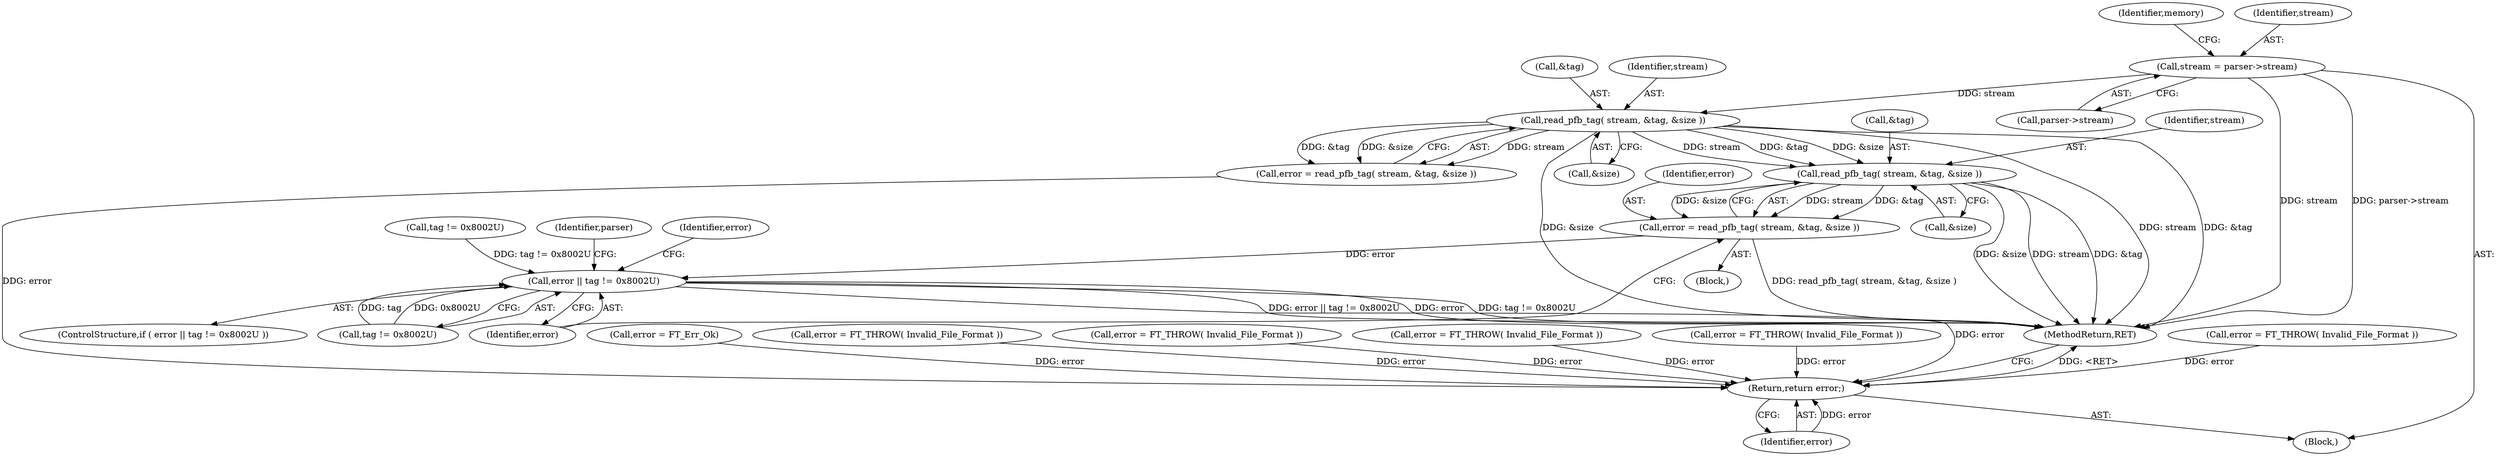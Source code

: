 digraph "0_savannah_e3058617f384cb6709f3878f753fa17aca9e3a30@API" {
"1000238" [label="(Call,read_pfb_tag( stream, &tag, &size ))"];
"1000180" [label="(Call,read_pfb_tag( stream, &tag, &size ))"];
"1000143" [label="(Call,stream = parser->stream)"];
"1000236" [label="(Call,error = read_pfb_tag( stream, &tag, &size ))"];
"1000245" [label="(Call,error || tag != 0x8002U)"];
"1000725" [label="(Return,return error;)"];
"1000246" [label="(Identifier,error)"];
"1000244" [label="(ControlStructure,if ( error || tag != 0x8002U ))"];
"1000259" [label="(Identifier,parser)"];
"1000180" [label="(Call,read_pfb_tag( stream, &tag, &size ))"];
"1000141" [label="(Block,)"];
"1000237" [label="(Identifier,error)"];
"1000235" [label="(Block,)"];
"1000242" [label="(Call,&size)"];
"1000504" [label="(Call,error = FT_THROW( Invalid_File_Format ))"];
"1000251" [label="(Call,error = FT_Err_Ok)"];
"1000726" [label="(Identifier,error)"];
"1000150" [label="(Identifier,memory)"];
"1000239" [label="(Identifier,stream)"];
"1000657" [label="(Call,error = FT_THROW( Invalid_File_Format ))"];
"1000240" [label="(Call,&tag)"];
"1000252" [label="(Identifier,error)"];
"1000145" [label="(Call,parser->stream)"];
"1000184" [label="(Call,&size)"];
"1000238" [label="(Call,read_pfb_tag( stream, &tag, &size ))"];
"1000178" [label="(Call,error = read_pfb_tag( stream, &tag, &size ))"];
"1000437" [label="(Call,error = FT_THROW( Invalid_File_Format ))"];
"1000212" [label="(Call,error = FT_THROW( Invalid_File_Format ))"];
"1000725" [label="(Return,return error;)"];
"1000236" [label="(Call,error = read_pfb_tag( stream, &tag, &size ))"];
"1000247" [label="(Call,tag != 0x8002U)"];
"1000727" [label="(MethodReturn,RET)"];
"1000143" [label="(Call,stream = parser->stream)"];
"1000245" [label="(Call,error || tag != 0x8002U)"];
"1000343" [label="(Call,error = FT_THROW( Invalid_File_Format ))"];
"1000181" [label="(Identifier,stream)"];
"1000182" [label="(Call,&tag)"];
"1000190" [label="(Call,tag != 0x8002U)"];
"1000144" [label="(Identifier,stream)"];
"1000238" -> "1000236"  [label="AST: "];
"1000238" -> "1000242"  [label="CFG: "];
"1000239" -> "1000238"  [label="AST: "];
"1000240" -> "1000238"  [label="AST: "];
"1000242" -> "1000238"  [label="AST: "];
"1000236" -> "1000238"  [label="CFG: "];
"1000238" -> "1000727"  [label="DDG: stream"];
"1000238" -> "1000727"  [label="DDG: &tag"];
"1000238" -> "1000727"  [label="DDG: &size"];
"1000238" -> "1000236"  [label="DDG: stream"];
"1000238" -> "1000236"  [label="DDG: &tag"];
"1000238" -> "1000236"  [label="DDG: &size"];
"1000180" -> "1000238"  [label="DDG: stream"];
"1000180" -> "1000238"  [label="DDG: &tag"];
"1000180" -> "1000238"  [label="DDG: &size"];
"1000180" -> "1000178"  [label="AST: "];
"1000180" -> "1000184"  [label="CFG: "];
"1000181" -> "1000180"  [label="AST: "];
"1000182" -> "1000180"  [label="AST: "];
"1000184" -> "1000180"  [label="AST: "];
"1000178" -> "1000180"  [label="CFG: "];
"1000180" -> "1000727"  [label="DDG: &tag"];
"1000180" -> "1000727"  [label="DDG: &size"];
"1000180" -> "1000727"  [label="DDG: stream"];
"1000180" -> "1000178"  [label="DDG: stream"];
"1000180" -> "1000178"  [label="DDG: &tag"];
"1000180" -> "1000178"  [label="DDG: &size"];
"1000143" -> "1000180"  [label="DDG: stream"];
"1000143" -> "1000141"  [label="AST: "];
"1000143" -> "1000145"  [label="CFG: "];
"1000144" -> "1000143"  [label="AST: "];
"1000145" -> "1000143"  [label="AST: "];
"1000150" -> "1000143"  [label="CFG: "];
"1000143" -> "1000727"  [label="DDG: stream"];
"1000143" -> "1000727"  [label="DDG: parser->stream"];
"1000236" -> "1000235"  [label="AST: "];
"1000237" -> "1000236"  [label="AST: "];
"1000246" -> "1000236"  [label="CFG: "];
"1000236" -> "1000727"  [label="DDG: read_pfb_tag( stream, &tag, &size )"];
"1000236" -> "1000245"  [label="DDG: error"];
"1000245" -> "1000244"  [label="AST: "];
"1000245" -> "1000246"  [label="CFG: "];
"1000245" -> "1000247"  [label="CFG: "];
"1000246" -> "1000245"  [label="AST: "];
"1000247" -> "1000245"  [label="AST: "];
"1000252" -> "1000245"  [label="CFG: "];
"1000259" -> "1000245"  [label="CFG: "];
"1000245" -> "1000727"  [label="DDG: error || tag != 0x8002U"];
"1000245" -> "1000727"  [label="DDG: error"];
"1000245" -> "1000727"  [label="DDG: tag != 0x8002U"];
"1000247" -> "1000245"  [label="DDG: tag"];
"1000247" -> "1000245"  [label="DDG: 0x8002U"];
"1000190" -> "1000245"  [label="DDG: tag != 0x8002U"];
"1000245" -> "1000725"  [label="DDG: error"];
"1000725" -> "1000141"  [label="AST: "];
"1000725" -> "1000726"  [label="CFG: "];
"1000726" -> "1000725"  [label="AST: "];
"1000727" -> "1000725"  [label="CFG: "];
"1000725" -> "1000727"  [label="DDG: <RET>"];
"1000726" -> "1000725"  [label="DDG: error"];
"1000343" -> "1000725"  [label="DDG: error"];
"1000178" -> "1000725"  [label="DDG: error"];
"1000437" -> "1000725"  [label="DDG: error"];
"1000251" -> "1000725"  [label="DDG: error"];
"1000657" -> "1000725"  [label="DDG: error"];
"1000504" -> "1000725"  [label="DDG: error"];
"1000212" -> "1000725"  [label="DDG: error"];
}
